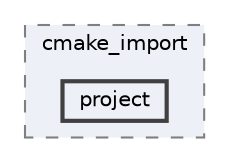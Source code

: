 digraph "/home/ale/sparse-matrix/json/tests/cmake_import/project"
{
 // LATEX_PDF_SIZE
  bgcolor="transparent";
  edge [fontname=Helvetica,fontsize=10,labelfontname=Helvetica,labelfontsize=10];
  node [fontname=Helvetica,fontsize=10,shape=box,height=0.2,width=0.4];
  compound=true
  subgraph clusterdir_e89312d0b1aa9ae7dc899c42a088d548 {
    graph [ bgcolor="#edf0f7", pencolor="grey50", label="cmake_import", fontname=Helvetica,fontsize=10 style="filled,dashed", URL="dir_e89312d0b1aa9ae7dc899c42a088d548.html",tooltip=""]
  dir_581c3353b687771cfd933fb9225a863a [label="project", fillcolor="#edf0f7", color="grey25", style="filled,bold", URL="dir_581c3353b687771cfd933fb9225a863a.html",tooltip=""];
  }
}
